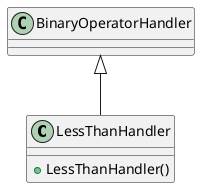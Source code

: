 @startuml
class LessThanHandler {
    + LessThanHandler()
}
BinaryOperatorHandler <|-- LessThanHandler
@enduml
